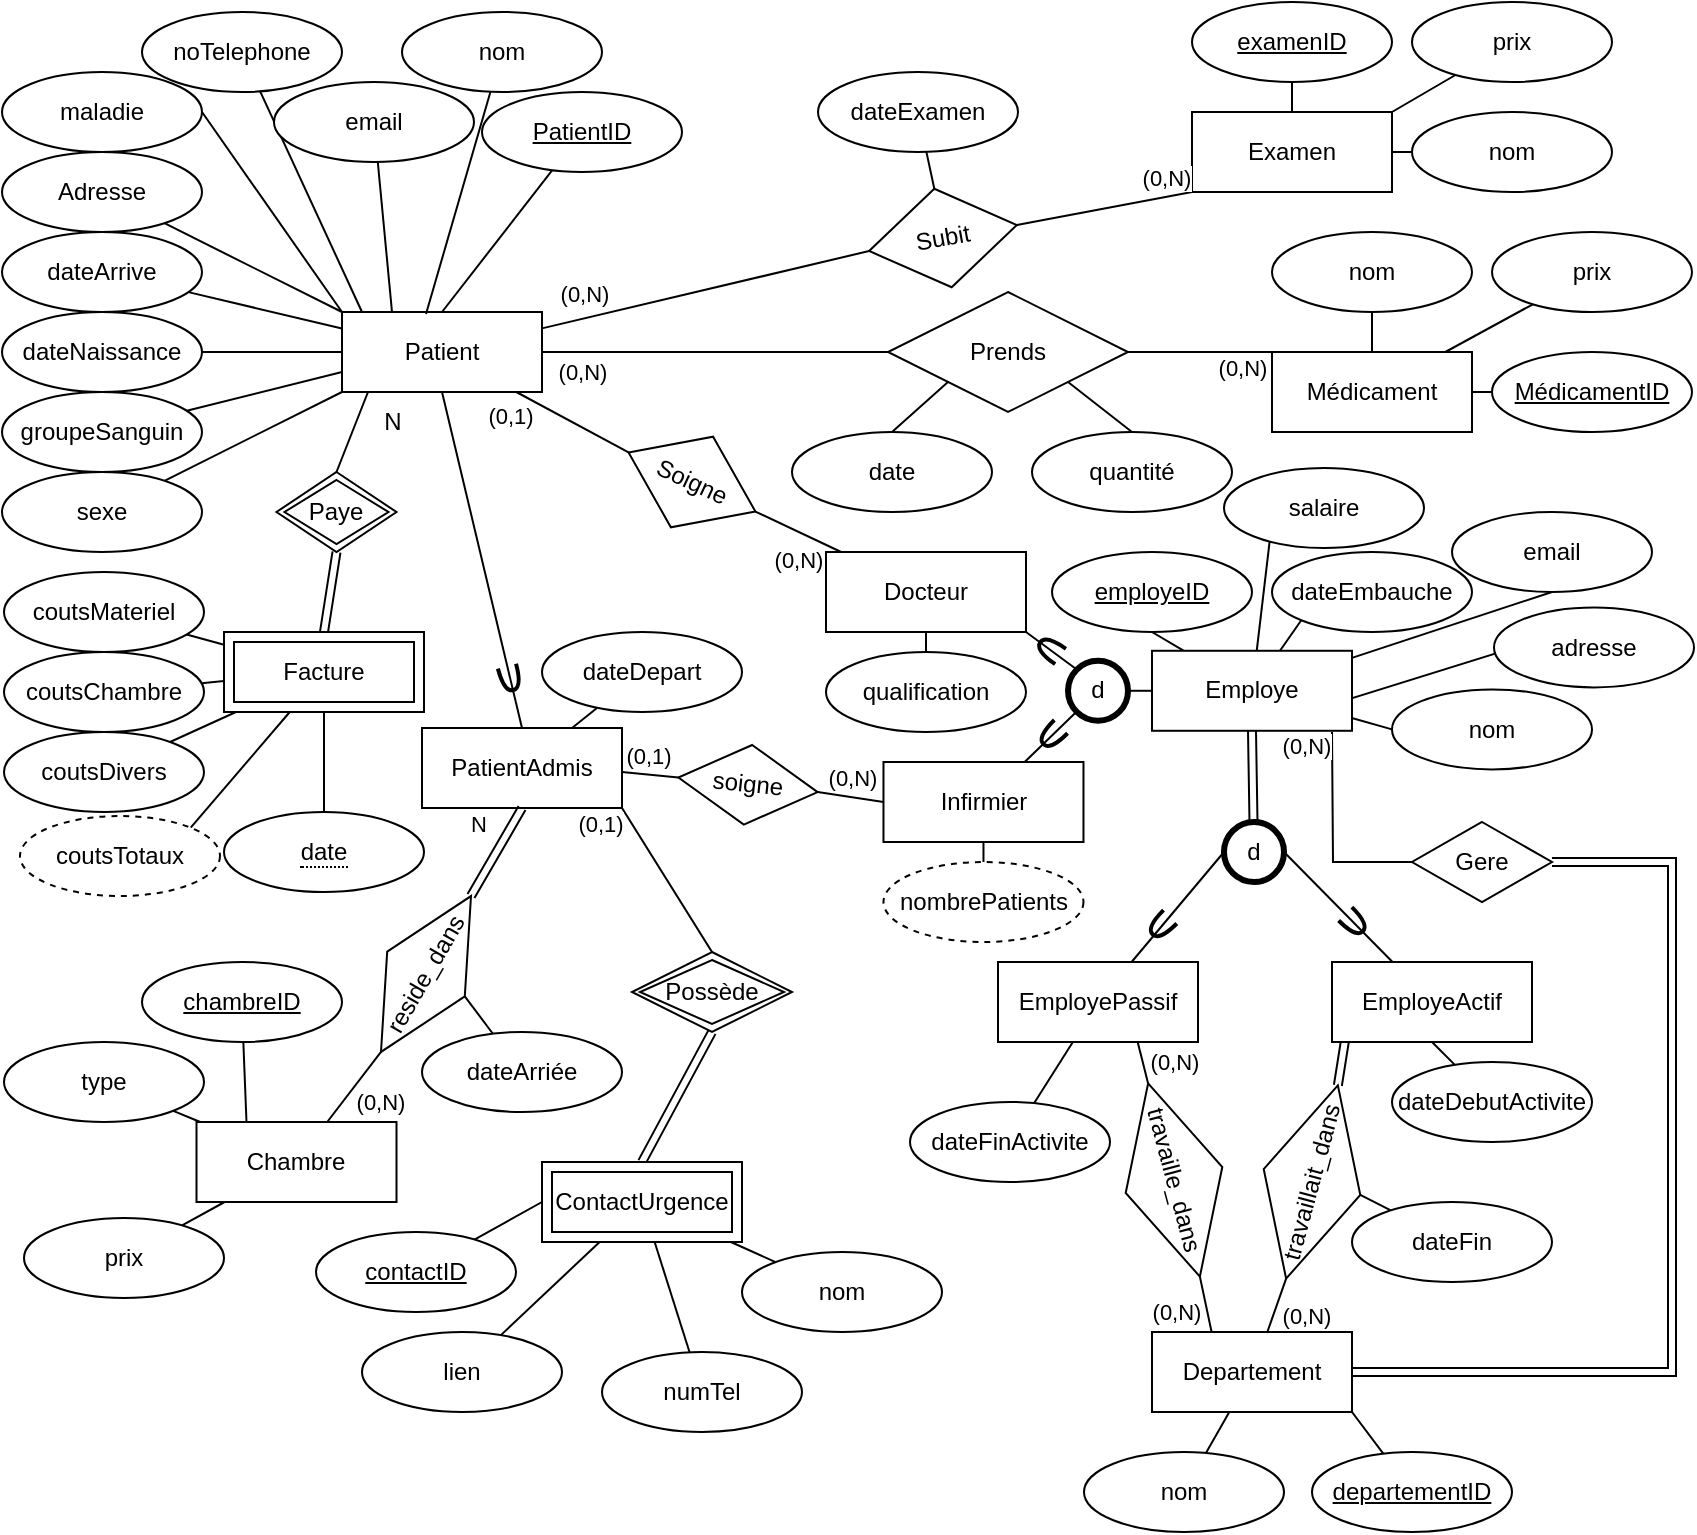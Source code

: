 <mxfile version="20.8.20" type="github">
  <diagram name="Page-1" id="qBoD2ZsBaunNpLL0Oo1G">
    <mxGraphModel dx="1031" dy="769" grid="1" gridSize="10" guides="1" tooltips="1" connect="1" arrows="1" fold="1" page="1" pageScale="1" pageWidth="850" pageHeight="1100" math="0" shadow="0">
      <root>
        <mxCell id="0" />
        <mxCell id="1" parent="0" />
        <mxCell id="vceHFDfhIRzJlf2px4Dt-62" style="edgeStyle=none;rounded=0;orthogonalLoop=1;jettySize=auto;html=1;entryX=0.5;entryY=0;entryDx=0;entryDy=0;endArrow=none;endFill=0;" parent="1" target="vceHFDfhIRzJlf2px4Dt-60" edge="1">
          <mxGeometry relative="1" as="geometry">
            <mxPoint x="183" y="210" as="sourcePoint" />
          </mxGeometry>
        </mxCell>
        <mxCell id="i8X8CRlsHBdfFFiEm0mp-13" style="rounded=0;orthogonalLoop=1;jettySize=auto;html=1;entryX=0;entryY=0.5;entryDx=0;entryDy=0;endArrow=none;endFill=0;" edge="1" parent="1" source="vceHFDfhIRzJlf2px4Dt-1" target="vceHFDfhIRzJlf2px4Dt-27">
          <mxGeometry relative="1" as="geometry" />
        </mxCell>
        <mxCell id="i8X8CRlsHBdfFFiEm0mp-14" value="(0,N)" style="edgeLabel;html=1;align=center;verticalAlign=middle;resizable=0;points=[];" vertex="1" connectable="0" parent="i8X8CRlsHBdfFFiEm0mp-13">
          <mxGeometry x="0.178" relative="1" as="geometry">
            <mxPoint x="-76" y="5" as="offset" />
          </mxGeometry>
        </mxCell>
        <mxCell id="i8X8CRlsHBdfFFiEm0mp-19" style="edgeStyle=none;rounded=0;orthogonalLoop=1;jettySize=auto;html=1;entryX=0;entryY=0.5;entryDx=0;entryDy=0;endArrow=none;endFill=0;" edge="1" parent="1" source="vceHFDfhIRzJlf2px4Dt-1" target="vceHFDfhIRzJlf2px4Dt-77">
          <mxGeometry relative="1" as="geometry" />
        </mxCell>
        <mxCell id="i8X8CRlsHBdfFFiEm0mp-20" value="(0,1)" style="edgeLabel;html=1;align=center;verticalAlign=middle;resizable=0;points=[];" vertex="1" connectable="0" parent="i8X8CRlsHBdfFFiEm0mp-19">
          <mxGeometry x="-0.345" y="-3" relative="1" as="geometry">
            <mxPoint x="-20" y="-1" as="offset" />
          </mxGeometry>
        </mxCell>
        <mxCell id="vceHFDfhIRzJlf2px4Dt-1" value="Patient" style="whiteSpace=wrap;html=1;align=center;" parent="1" vertex="1">
          <mxGeometry x="170" y="170" width="100" height="40" as="geometry" />
        </mxCell>
        <mxCell id="vceHFDfhIRzJlf2px4Dt-3" style="rounded=0;orthogonalLoop=1;jettySize=auto;html=1;entryX=0.5;entryY=0;entryDx=0;entryDy=0;endArrow=none;endFill=0;" parent="1" source="vceHFDfhIRzJlf2px4Dt-2" target="vceHFDfhIRzJlf2px4Dt-1" edge="1">
          <mxGeometry relative="1" as="geometry" />
        </mxCell>
        <mxCell id="vceHFDfhIRzJlf2px4Dt-2" value="PatientID" style="ellipse;whiteSpace=wrap;html=1;align=center;fontStyle=4;" parent="1" vertex="1">
          <mxGeometry x="240" y="60" width="100" height="40" as="geometry" />
        </mxCell>
        <mxCell id="vceHFDfhIRzJlf2px4Dt-7" style="edgeStyle=none;rounded=0;orthogonalLoop=1;jettySize=auto;html=1;entryX=0.42;entryY=0.026;entryDx=0;entryDy=0;entryPerimeter=0;endArrow=none;endFill=0;" parent="1" source="vceHFDfhIRzJlf2px4Dt-4" target="vceHFDfhIRzJlf2px4Dt-1" edge="1">
          <mxGeometry relative="1" as="geometry" />
        </mxCell>
        <mxCell id="vceHFDfhIRzJlf2px4Dt-4" value="nom" style="ellipse;whiteSpace=wrap;html=1;align=center;" parent="1" vertex="1">
          <mxGeometry x="200" y="20" width="100" height="40" as="geometry" />
        </mxCell>
        <mxCell id="vceHFDfhIRzJlf2px4Dt-23" style="edgeStyle=none;rounded=0;orthogonalLoop=1;jettySize=auto;html=1;endArrow=none;endFill=0;" parent="1" source="vceHFDfhIRzJlf2px4Dt-5" edge="1">
          <mxGeometry relative="1" as="geometry">
            <mxPoint x="180" y="170" as="targetPoint" />
          </mxGeometry>
        </mxCell>
        <mxCell id="vceHFDfhIRzJlf2px4Dt-5" value="noTelephone" style="ellipse;whiteSpace=wrap;html=1;align=center;" parent="1" vertex="1">
          <mxGeometry x="70" y="20" width="100" height="40" as="geometry" />
        </mxCell>
        <mxCell id="vceHFDfhIRzJlf2px4Dt-8" style="edgeStyle=none;rounded=0;orthogonalLoop=1;jettySize=auto;html=1;entryX=0.25;entryY=0;entryDx=0;entryDy=0;endArrow=none;endFill=0;" parent="1" source="vceHFDfhIRzJlf2px4Dt-6" target="vceHFDfhIRzJlf2px4Dt-1" edge="1">
          <mxGeometry relative="1" as="geometry" />
        </mxCell>
        <mxCell id="vceHFDfhIRzJlf2px4Dt-6" value="email" style="ellipse;whiteSpace=wrap;html=1;align=center;" parent="1" vertex="1">
          <mxGeometry x="136" y="55" width="100" height="40" as="geometry" />
        </mxCell>
        <mxCell id="vceHFDfhIRzJlf2px4Dt-12" style="edgeStyle=none;rounded=0;orthogonalLoop=1;jettySize=auto;html=1;entryX=0;entryY=0;entryDx=0;entryDy=0;endArrow=none;endFill=0;exitX=1;exitY=0.5;exitDx=0;exitDy=0;" parent="1" source="vceHFDfhIRzJlf2px4Dt-10" target="vceHFDfhIRzJlf2px4Dt-1" edge="1">
          <mxGeometry relative="1" as="geometry" />
        </mxCell>
        <mxCell id="vceHFDfhIRzJlf2px4Dt-10" value="maladie" style="ellipse;whiteSpace=wrap;html=1;align=center;" parent="1" vertex="1">
          <mxGeometry y="50" width="100" height="40" as="geometry" />
        </mxCell>
        <mxCell id="vceHFDfhIRzJlf2px4Dt-22" style="edgeStyle=none;rounded=0;orthogonalLoop=1;jettySize=auto;html=1;entryX=0;entryY=0.75;entryDx=0;entryDy=0;endArrow=none;endFill=0;" parent="1" source="vceHFDfhIRzJlf2px4Dt-14" target="vceHFDfhIRzJlf2px4Dt-1" edge="1">
          <mxGeometry relative="1" as="geometry" />
        </mxCell>
        <mxCell id="vceHFDfhIRzJlf2px4Dt-14" value="groupeSanguin" style="ellipse;whiteSpace=wrap;html=1;align=center;" parent="1" vertex="1">
          <mxGeometry y="210" width="100" height="40" as="geometry" />
        </mxCell>
        <mxCell id="vceHFDfhIRzJlf2px4Dt-21" style="edgeStyle=none;rounded=0;orthogonalLoop=1;jettySize=auto;html=1;endArrow=none;endFill=0;" parent="1" source="vceHFDfhIRzJlf2px4Dt-15" target="vceHFDfhIRzJlf2px4Dt-1" edge="1">
          <mxGeometry relative="1" as="geometry" />
        </mxCell>
        <mxCell id="vceHFDfhIRzJlf2px4Dt-15" value="dateNaissance" style="ellipse;whiteSpace=wrap;html=1;align=center;" parent="1" vertex="1">
          <mxGeometry y="170" width="100" height="40" as="geometry" />
        </mxCell>
        <mxCell id="vceHFDfhIRzJlf2px4Dt-20" style="edgeStyle=none;rounded=0;orthogonalLoop=1;jettySize=auto;html=1;endArrow=none;endFill=0;" parent="1" source="vceHFDfhIRzJlf2px4Dt-16" target="vceHFDfhIRzJlf2px4Dt-1" edge="1">
          <mxGeometry relative="1" as="geometry" />
        </mxCell>
        <mxCell id="vceHFDfhIRzJlf2px4Dt-16" value="dateArrive" style="ellipse;whiteSpace=wrap;html=1;align=center;" parent="1" vertex="1">
          <mxGeometry y="130" width="100" height="40" as="geometry" />
        </mxCell>
        <mxCell id="vceHFDfhIRzJlf2px4Dt-18" value="" style="edgeStyle=none;rounded=0;orthogonalLoop=1;jettySize=auto;html=1;endArrow=none;endFill=0;entryX=0;entryY=0;entryDx=0;entryDy=0;" parent="1" source="vceHFDfhIRzJlf2px4Dt-17" target="vceHFDfhIRzJlf2px4Dt-1" edge="1">
          <mxGeometry relative="1" as="geometry" />
        </mxCell>
        <mxCell id="vceHFDfhIRzJlf2px4Dt-17" value="Adresse" style="ellipse;whiteSpace=wrap;html=1;align=center;" parent="1" vertex="1">
          <mxGeometry y="90" width="100" height="40" as="geometry" />
        </mxCell>
        <mxCell id="vceHFDfhIRzJlf2px4Dt-25" style="edgeStyle=none;rounded=0;orthogonalLoop=1;jettySize=auto;html=1;endArrow=none;endFill=0;" parent="1" source="vceHFDfhIRzJlf2px4Dt-24" edge="1">
          <mxGeometry relative="1" as="geometry">
            <mxPoint x="170" y="210" as="targetPoint" />
          </mxGeometry>
        </mxCell>
        <mxCell id="vceHFDfhIRzJlf2px4Dt-24" value="sexe" style="ellipse;whiteSpace=wrap;html=1;align=center;" parent="1" vertex="1">
          <mxGeometry y="250" width="100" height="40" as="geometry" />
        </mxCell>
        <mxCell id="vceHFDfhIRzJlf2px4Dt-36" style="edgeStyle=none;rounded=0;orthogonalLoop=1;jettySize=auto;html=1;endArrow=none;endFill=0;" parent="1" source="vceHFDfhIRzJlf2px4Dt-26" target="vceHFDfhIRzJlf2px4Dt-32" edge="1">
          <mxGeometry relative="1" as="geometry" />
        </mxCell>
        <mxCell id="vceHFDfhIRzJlf2px4Dt-26" value="Examen" style="whiteSpace=wrap;html=1;align=center;" parent="1" vertex="1">
          <mxGeometry x="595" y="70" width="100" height="40" as="geometry" />
        </mxCell>
        <mxCell id="vceHFDfhIRzJlf2px4Dt-30" style="edgeStyle=none;rounded=0;orthogonalLoop=1;jettySize=auto;html=1;entryX=0;entryY=1;entryDx=0;entryDy=0;endArrow=none;endFill=0;exitX=1;exitY=0.5;exitDx=0;exitDy=0;" parent="1" source="vceHFDfhIRzJlf2px4Dt-27" target="vceHFDfhIRzJlf2px4Dt-26" edge="1">
          <mxGeometry relative="1" as="geometry" />
        </mxCell>
        <mxCell id="i8X8CRlsHBdfFFiEm0mp-12" value="(0,N)" style="edgeLabel;html=1;align=center;verticalAlign=middle;resizable=0;points=[];" vertex="1" connectable="0" parent="vceHFDfhIRzJlf2px4Dt-30">
          <mxGeometry x="0.406" y="2" relative="1" as="geometry">
            <mxPoint x="13" y="-10" as="offset" />
          </mxGeometry>
        </mxCell>
        <mxCell id="vceHFDfhIRzJlf2px4Dt-27" value="Subit" style="shape=rhombus;perimeter=rhombusPerimeter;whiteSpace=wrap;html=1;align=center;rotation=-10;" parent="1" vertex="1">
          <mxGeometry x="433" y="108" width="75" height="50" as="geometry" />
        </mxCell>
        <mxCell id="vceHFDfhIRzJlf2px4Dt-29" style="edgeStyle=none;rounded=0;orthogonalLoop=1;jettySize=auto;html=1;entryX=0.5;entryY=0;entryDx=0;entryDy=0;endArrow=none;endFill=0;" parent="1" source="vceHFDfhIRzJlf2px4Dt-28" target="vceHFDfhIRzJlf2px4Dt-27" edge="1">
          <mxGeometry relative="1" as="geometry" />
        </mxCell>
        <mxCell id="vceHFDfhIRzJlf2px4Dt-28" value="dateExamen" style="ellipse;whiteSpace=wrap;html=1;align=center;" parent="1" vertex="1">
          <mxGeometry x="408" y="50" width="100" height="40" as="geometry" />
        </mxCell>
        <mxCell id="vceHFDfhIRzJlf2px4Dt-32" value="examenID" style="ellipse;whiteSpace=wrap;html=1;align=center;fontStyle=4;" parent="1" vertex="1">
          <mxGeometry x="595" y="15" width="100" height="40" as="geometry" />
        </mxCell>
        <mxCell id="vceHFDfhIRzJlf2px4Dt-38" style="edgeStyle=none;rounded=0;orthogonalLoop=1;jettySize=auto;html=1;endArrow=none;endFill=0;" parent="1" source="vceHFDfhIRzJlf2px4Dt-33" target="vceHFDfhIRzJlf2px4Dt-26" edge="1">
          <mxGeometry relative="1" as="geometry" />
        </mxCell>
        <mxCell id="vceHFDfhIRzJlf2px4Dt-33" value="nom" style="ellipse;whiteSpace=wrap;html=1;align=center;" parent="1" vertex="1">
          <mxGeometry x="705" y="70" width="100" height="40" as="geometry" />
        </mxCell>
        <mxCell id="vceHFDfhIRzJlf2px4Dt-37" style="edgeStyle=none;rounded=0;orthogonalLoop=1;jettySize=auto;html=1;entryX=1;entryY=0;entryDx=0;entryDy=0;endArrow=none;endFill=0;" parent="1" source="vceHFDfhIRzJlf2px4Dt-34" target="vceHFDfhIRzJlf2px4Dt-26" edge="1">
          <mxGeometry relative="1" as="geometry" />
        </mxCell>
        <mxCell id="vceHFDfhIRzJlf2px4Dt-34" value="prix" style="ellipse;whiteSpace=wrap;html=1;align=center;" parent="1" vertex="1">
          <mxGeometry x="705" y="15" width="100" height="40" as="geometry" />
        </mxCell>
        <mxCell id="vceHFDfhIRzJlf2px4Dt-40" style="edgeStyle=none;rounded=0;orthogonalLoop=1;jettySize=auto;html=1;entryX=1;entryY=0.5;entryDx=0;entryDy=0;endArrow=none;endFill=0;exitX=0;exitY=0.5;exitDx=0;exitDy=0;" parent="1" source="vceHFDfhIRzJlf2px4Dt-39" target="vceHFDfhIRzJlf2px4Dt-1" edge="1">
          <mxGeometry relative="1" as="geometry" />
        </mxCell>
        <mxCell id="i8X8CRlsHBdfFFiEm0mp-15" value="(0,N)" style="edgeLabel;html=1;align=center;verticalAlign=middle;resizable=0;points=[];" vertex="1" connectable="0" parent="vceHFDfhIRzJlf2px4Dt-40">
          <mxGeometry x="-0.166" y="-2" relative="1" as="geometry">
            <mxPoint x="-81" y="12" as="offset" />
          </mxGeometry>
        </mxCell>
        <mxCell id="vceHFDfhIRzJlf2px4Dt-44" style="edgeStyle=none;rounded=0;orthogonalLoop=1;jettySize=auto;html=1;exitX=0;exitY=1;exitDx=0;exitDy=0;entryX=0.5;entryY=0;entryDx=0;entryDy=0;endArrow=none;endFill=0;" parent="1" source="vceHFDfhIRzJlf2px4Dt-39" target="vceHFDfhIRzJlf2px4Dt-42" edge="1">
          <mxGeometry relative="1" as="geometry" />
        </mxCell>
        <mxCell id="vceHFDfhIRzJlf2px4Dt-46" style="edgeStyle=none;rounded=0;orthogonalLoop=1;jettySize=auto;html=1;endArrow=none;endFill=0;" parent="1" source="vceHFDfhIRzJlf2px4Dt-39" edge="1">
          <mxGeometry relative="1" as="geometry">
            <mxPoint x="645" y="190" as="targetPoint" />
          </mxGeometry>
        </mxCell>
        <mxCell id="i8X8CRlsHBdfFFiEm0mp-16" value="(0,N)" style="edgeLabel;html=1;align=center;verticalAlign=middle;resizable=0;points=[];" vertex="1" connectable="0" parent="vceHFDfhIRzJlf2px4Dt-46">
          <mxGeometry x="-0.294" y="3" relative="1" as="geometry">
            <mxPoint x="28" y="11" as="offset" />
          </mxGeometry>
        </mxCell>
        <mxCell id="vceHFDfhIRzJlf2px4Dt-39" value="Prends" style="shape=rhombus;perimeter=rhombusPerimeter;whiteSpace=wrap;html=1;align=center;" parent="1" vertex="1">
          <mxGeometry x="443" y="160" width="120" height="60" as="geometry" />
        </mxCell>
        <mxCell id="vceHFDfhIRzJlf2px4Dt-43" style="edgeStyle=none;rounded=0;orthogonalLoop=1;jettySize=auto;html=1;exitX=0.5;exitY=0;exitDx=0;exitDy=0;entryX=1;entryY=1;entryDx=0;entryDy=0;endArrow=none;endFill=0;" parent="1" source="vceHFDfhIRzJlf2px4Dt-41" target="vceHFDfhIRzJlf2px4Dt-39" edge="1">
          <mxGeometry relative="1" as="geometry" />
        </mxCell>
        <mxCell id="vceHFDfhIRzJlf2px4Dt-41" value="quantité" style="ellipse;whiteSpace=wrap;html=1;align=center;" parent="1" vertex="1">
          <mxGeometry x="515" y="230" width="100" height="40" as="geometry" />
        </mxCell>
        <mxCell id="vceHFDfhIRzJlf2px4Dt-42" value="date" style="ellipse;whiteSpace=wrap;html=1;align=center;" parent="1" vertex="1">
          <mxGeometry x="395" y="230" width="100" height="40" as="geometry" />
        </mxCell>
        <mxCell id="vceHFDfhIRzJlf2px4Dt-51" style="edgeStyle=none;rounded=0;orthogonalLoop=1;jettySize=auto;html=1;entryX=0.5;entryY=1;entryDx=0;entryDy=0;endArrow=none;endFill=0;" parent="1" source="vceHFDfhIRzJlf2px4Dt-45" target="vceHFDfhIRzJlf2px4Dt-49" edge="1">
          <mxGeometry relative="1" as="geometry" />
        </mxCell>
        <mxCell id="vceHFDfhIRzJlf2px4Dt-52" style="edgeStyle=none;rounded=0;orthogonalLoop=1;jettySize=auto;html=1;endArrow=none;endFill=0;" parent="1" source="vceHFDfhIRzJlf2px4Dt-45" target="vceHFDfhIRzJlf2px4Dt-48" edge="1">
          <mxGeometry relative="1" as="geometry" />
        </mxCell>
        <mxCell id="vceHFDfhIRzJlf2px4Dt-53" style="edgeStyle=none;rounded=0;orthogonalLoop=1;jettySize=auto;html=1;endArrow=none;endFill=0;" parent="1" source="vceHFDfhIRzJlf2px4Dt-45" target="vceHFDfhIRzJlf2px4Dt-47" edge="1">
          <mxGeometry relative="1" as="geometry" />
        </mxCell>
        <mxCell id="vceHFDfhIRzJlf2px4Dt-45" value="Médicament" style="whiteSpace=wrap;html=1;align=center;" parent="1" vertex="1">
          <mxGeometry x="635" y="190" width="100" height="40" as="geometry" />
        </mxCell>
        <mxCell id="vceHFDfhIRzJlf2px4Dt-47" value="MédicamentID" style="ellipse;whiteSpace=wrap;html=1;align=center;fontStyle=4;" parent="1" vertex="1">
          <mxGeometry x="745" y="190" width="100" height="40" as="geometry" />
        </mxCell>
        <mxCell id="vceHFDfhIRzJlf2px4Dt-48" value="prix" style="ellipse;whiteSpace=wrap;html=1;align=center;" parent="1" vertex="1">
          <mxGeometry x="745" y="130" width="100" height="40" as="geometry" />
        </mxCell>
        <mxCell id="vceHFDfhIRzJlf2px4Dt-49" value="nom" style="ellipse;whiteSpace=wrap;html=1;align=center;" parent="1" vertex="1">
          <mxGeometry x="635" y="130" width="100" height="40" as="geometry" />
        </mxCell>
        <mxCell id="vceHFDfhIRzJlf2px4Dt-64" style="edgeStyle=none;shape=link;rounded=0;orthogonalLoop=1;jettySize=auto;html=1;entryX=0.5;entryY=1;entryDx=0;entryDy=0;endArrow=none;endFill=0;exitX=0.5;exitY=0;exitDx=0;exitDy=0;" parent="1" source="vceHFDfhIRzJlf2px4Dt-54" target="vceHFDfhIRzJlf2px4Dt-60" edge="1">
          <mxGeometry relative="1" as="geometry" />
        </mxCell>
        <mxCell id="vceHFDfhIRzJlf2px4Dt-70" style="edgeStyle=none;rounded=0;orthogonalLoop=1;jettySize=auto;html=1;endArrow=none;endFill=0;" parent="1" source="vceHFDfhIRzJlf2px4Dt-54" target="vceHFDfhIRzJlf2px4Dt-69" edge="1">
          <mxGeometry relative="1" as="geometry" />
        </mxCell>
        <mxCell id="vceHFDfhIRzJlf2px4Dt-71" style="edgeStyle=none;rounded=0;orthogonalLoop=1;jettySize=auto;html=1;endArrow=none;endFill=0;" parent="1" source="vceHFDfhIRzJlf2px4Dt-54" target="vceHFDfhIRzJlf2px4Dt-68" edge="1">
          <mxGeometry relative="1" as="geometry" />
        </mxCell>
        <mxCell id="vceHFDfhIRzJlf2px4Dt-72" style="edgeStyle=none;rounded=0;orthogonalLoop=1;jettySize=auto;html=1;endArrow=none;endFill=0;" parent="1" source="vceHFDfhIRzJlf2px4Dt-54" target="vceHFDfhIRzJlf2px4Dt-66" edge="1">
          <mxGeometry relative="1" as="geometry" />
        </mxCell>
        <mxCell id="vceHFDfhIRzJlf2px4Dt-73" style="edgeStyle=none;rounded=0;orthogonalLoop=1;jettySize=auto;html=1;entryX=1;entryY=0;entryDx=0;entryDy=0;endArrow=none;endFill=0;" parent="1" source="vceHFDfhIRzJlf2px4Dt-54" target="vceHFDfhIRzJlf2px4Dt-67" edge="1">
          <mxGeometry relative="1" as="geometry" />
        </mxCell>
        <mxCell id="vceHFDfhIRzJlf2px4Dt-74" style="edgeStyle=none;rounded=0;orthogonalLoop=1;jettySize=auto;html=1;entryX=0.5;entryY=0;entryDx=0;entryDy=0;endArrow=none;endFill=0;" parent="1" source="vceHFDfhIRzJlf2px4Dt-54" target="vceHFDfhIRzJlf2px4Dt-65" edge="1">
          <mxGeometry relative="1" as="geometry" />
        </mxCell>
        <mxCell id="vceHFDfhIRzJlf2px4Dt-54" value="Facture" style="shape=ext;margin=3;double=1;whiteSpace=wrap;html=1;align=center;" parent="1" vertex="1">
          <mxGeometry x="111" y="330" width="100" height="40" as="geometry" />
        </mxCell>
        <mxCell id="vceHFDfhIRzJlf2px4Dt-60" value="Paye" style="shape=rhombus;double=1;perimeter=rhombusPerimeter;whiteSpace=wrap;html=1;align=center;rotation=0;" parent="1" vertex="1">
          <mxGeometry x="137.25" y="250" width="60" height="40" as="geometry" />
        </mxCell>
        <mxCell id="vceHFDfhIRzJlf2px4Dt-65" value="&lt;span style=&quot;border-bottom: 1px dotted&quot;&gt;date&lt;/span&gt;" style="ellipse;whiteSpace=wrap;html=1;align=center;" parent="1" vertex="1">
          <mxGeometry x="111" y="420" width="100" height="40" as="geometry" />
        </mxCell>
        <mxCell id="vceHFDfhIRzJlf2px4Dt-66" value="coutsDivers" style="ellipse;whiteSpace=wrap;html=1;align=center;" parent="1" vertex="1">
          <mxGeometry x="1" y="380" width="100" height="40" as="geometry" />
        </mxCell>
        <mxCell id="vceHFDfhIRzJlf2px4Dt-67" value="coutsTotaux" style="ellipse;whiteSpace=wrap;html=1;align=center;dashed=1;" parent="1" vertex="1">
          <mxGeometry x="9" y="422" width="100" height="40" as="geometry" />
        </mxCell>
        <mxCell id="vceHFDfhIRzJlf2px4Dt-68" value="coutsChambre" style="ellipse;whiteSpace=wrap;html=1;align=center;" parent="1" vertex="1">
          <mxGeometry x="1" y="340" width="100" height="40" as="geometry" />
        </mxCell>
        <mxCell id="vceHFDfhIRzJlf2px4Dt-69" value="coutsMateriel" style="ellipse;whiteSpace=wrap;html=1;align=center;" parent="1" vertex="1">
          <mxGeometry x="1" y="300" width="100" height="40" as="geometry" />
        </mxCell>
        <mxCell id="vceHFDfhIRzJlf2px4Dt-96" style="edgeStyle=none;rounded=0;orthogonalLoop=1;jettySize=auto;html=1;entryX=0;entryY=0;entryDx=0;entryDy=0;endArrow=none;endFill=0;exitX=1;exitY=1;exitDx=0;exitDy=0;" parent="1" source="vceHFDfhIRzJlf2px4Dt-75" target="vceHFDfhIRzJlf2px4Dt-92" edge="1">
          <mxGeometry relative="1" as="geometry" />
        </mxCell>
        <mxCell id="vceHFDfhIRzJlf2px4Dt-142" style="edgeStyle=none;rounded=0;orthogonalLoop=1;jettySize=auto;html=1;entryX=1;entryY=0.5;entryDx=0;entryDy=0;endArrow=none;endFill=0;" parent="1" source="vceHFDfhIRzJlf2px4Dt-75" target="vceHFDfhIRzJlf2px4Dt-77" edge="1">
          <mxGeometry relative="1" as="geometry" />
        </mxCell>
        <mxCell id="i8X8CRlsHBdfFFiEm0mp-18" value="(0,N)" style="edgeLabel;html=1;align=center;verticalAlign=middle;resizable=0;points=[];" vertex="1" connectable="0" parent="vceHFDfhIRzJlf2px4Dt-142">
          <mxGeometry x="0.584" y="-3" relative="1" as="geometry">
            <mxPoint x="11" y="22" as="offset" />
          </mxGeometry>
        </mxCell>
        <mxCell id="vceHFDfhIRzJlf2px4Dt-75" value="Docteur" style="whiteSpace=wrap;html=1;align=center;" parent="1" vertex="1">
          <mxGeometry x="412" y="290" width="100" height="40" as="geometry" />
        </mxCell>
        <mxCell id="vceHFDfhIRzJlf2px4Dt-77" value="Soigne" style="shape=rhombus;perimeter=rhombusPerimeter;whiteSpace=wrap;html=1;align=center;rotation=25;" parent="1" vertex="1">
          <mxGeometry x="310" y="230" width="70" height="50" as="geometry" />
        </mxCell>
        <mxCell id="vceHFDfhIRzJlf2px4Dt-81" style="edgeStyle=none;rounded=0;orthogonalLoop=1;jettySize=auto;html=1;endArrow=none;endFill=0;" parent="1" source="vceHFDfhIRzJlf2px4Dt-80" target="vceHFDfhIRzJlf2px4Dt-75" edge="1">
          <mxGeometry relative="1" as="geometry" />
        </mxCell>
        <mxCell id="vceHFDfhIRzJlf2px4Dt-80" value="qualification" style="ellipse;whiteSpace=wrap;html=1;align=center;" parent="1" vertex="1">
          <mxGeometry x="412" y="340" width="100" height="40" as="geometry" />
        </mxCell>
        <mxCell id="vceHFDfhIRzJlf2px4Dt-144" style="edgeStyle=none;rounded=0;orthogonalLoop=1;jettySize=auto;html=1;endArrow=none;endFill=0;" parent="1" source="vceHFDfhIRzJlf2px4Dt-82" target="vceHFDfhIRzJlf2px4Dt-143" edge="1">
          <mxGeometry relative="1" as="geometry" />
        </mxCell>
        <mxCell id="vceHFDfhIRzJlf2px4Dt-82" value="PatientAdmis" style="whiteSpace=wrap;html=1;align=center;" parent="1" vertex="1">
          <mxGeometry x="210" y="378" width="100" height="40" as="geometry" />
        </mxCell>
        <mxCell id="vceHFDfhIRzJlf2px4Dt-85" style="edgeStyle=none;rounded=0;orthogonalLoop=1;jettySize=auto;html=1;entryX=0.5;entryY=1;entryDx=0;entryDy=0;endArrow=none;endFill=0;exitX=0.5;exitY=0;exitDx=0;exitDy=0;" parent="1" source="vceHFDfhIRzJlf2px4Dt-82" target="vceHFDfhIRzJlf2px4Dt-1" edge="1">
          <mxGeometry relative="1" as="geometry">
            <mxPoint x="250" y="320" as="sourcePoint" />
          </mxGeometry>
        </mxCell>
        <mxCell id="vceHFDfhIRzJlf2px4Dt-86" value="" style="shape=requiredInterface;html=1;verticalLabelPosition=bottom;sketch=0;strokeWidth=2;rotation=75;" parent="1" vertex="1">
          <mxGeometry x="247.89" y="348.39" width="12.39" height="9.39" as="geometry" />
        </mxCell>
        <mxCell id="vceHFDfhIRzJlf2px4Dt-88" value="Infirmier" style="whiteSpace=wrap;html=1;align=center;strokeWidth=1;" parent="1" vertex="1">
          <mxGeometry x="440.74" y="395" width="100" height="40" as="geometry" />
        </mxCell>
        <mxCell id="vceHFDfhIRzJlf2px4Dt-90" style="edgeStyle=none;rounded=0;orthogonalLoop=1;jettySize=auto;html=1;endArrow=none;endFill=0;" parent="1" source="vceHFDfhIRzJlf2px4Dt-89" target="vceHFDfhIRzJlf2px4Dt-88" edge="1">
          <mxGeometry relative="1" as="geometry" />
        </mxCell>
        <mxCell id="vceHFDfhIRzJlf2px4Dt-89" value="nombrePatients" style="ellipse;whiteSpace=wrap;html=1;align=center;strokeWidth=1;dashed=1;" parent="1" vertex="1">
          <mxGeometry x="440.74" y="445" width="100" height="40" as="geometry" />
        </mxCell>
        <mxCell id="vceHFDfhIRzJlf2px4Dt-93" style="edgeStyle=none;rounded=0;orthogonalLoop=1;jettySize=auto;html=1;entryX=1;entryY=0.5;entryDx=0;entryDy=0;endArrow=none;endFill=0;" parent="1" source="vceHFDfhIRzJlf2px4Dt-91" target="vceHFDfhIRzJlf2px4Dt-92" edge="1">
          <mxGeometry relative="1" as="geometry" />
        </mxCell>
        <mxCell id="vceHFDfhIRzJlf2px4Dt-114" style="edgeStyle=none;rounded=0;orthogonalLoop=1;jettySize=auto;html=1;entryX=0.5;entryY=1;entryDx=0;entryDy=0;endArrow=none;endFill=0;" parent="1" source="vceHFDfhIRzJlf2px4Dt-91" target="vceHFDfhIRzJlf2px4Dt-99" edge="1">
          <mxGeometry relative="1" as="geometry" />
        </mxCell>
        <mxCell id="vceHFDfhIRzJlf2px4Dt-115" style="edgeStyle=none;rounded=0;orthogonalLoop=1;jettySize=auto;html=1;entryX=0.231;entryY=0.857;entryDx=0;entryDy=0;endArrow=none;endFill=0;entryPerimeter=0;" parent="1" source="vceHFDfhIRzJlf2px4Dt-91" target="vceHFDfhIRzJlf2px4Dt-109" edge="1">
          <mxGeometry relative="1" as="geometry" />
        </mxCell>
        <mxCell id="vceHFDfhIRzJlf2px4Dt-116" style="edgeStyle=none;rounded=0;orthogonalLoop=1;jettySize=auto;html=1;entryX=0;entryY=1;entryDx=0;entryDy=0;endArrow=none;endFill=0;" parent="1" source="vceHFDfhIRzJlf2px4Dt-91" target="vceHFDfhIRzJlf2px4Dt-108" edge="1">
          <mxGeometry relative="1" as="geometry" />
        </mxCell>
        <mxCell id="vceHFDfhIRzJlf2px4Dt-117" style="edgeStyle=none;rounded=0;orthogonalLoop=1;jettySize=auto;html=1;entryX=0.5;entryY=1;entryDx=0;entryDy=0;endArrow=none;endFill=0;" parent="1" source="vceHFDfhIRzJlf2px4Dt-91" target="vceHFDfhIRzJlf2px4Dt-110" edge="1">
          <mxGeometry relative="1" as="geometry" />
        </mxCell>
        <mxCell id="vceHFDfhIRzJlf2px4Dt-118" style="edgeStyle=none;rounded=0;orthogonalLoop=1;jettySize=auto;html=1;entryX=0;entryY=0.5;entryDx=0;entryDy=0;endArrow=none;endFill=0;exitX=0.999;exitY=0.84;exitDx=0;exitDy=0;exitPerimeter=0;" parent="1" source="vceHFDfhIRzJlf2px4Dt-91" target="vceHFDfhIRzJlf2px4Dt-100" edge="1">
          <mxGeometry relative="1" as="geometry" />
        </mxCell>
        <mxCell id="vceHFDfhIRzJlf2px4Dt-119" style="edgeStyle=none;rounded=0;orthogonalLoop=1;jettySize=auto;html=1;endArrow=none;endFill=0;entryX=0.656;entryY=0.072;entryDx=0;entryDy=0;entryPerimeter=0;" parent="1" target="vceHFDfhIRzJlf2px4Dt-111" edge="1">
          <mxGeometry relative="1" as="geometry">
            <mxPoint x="624" y="379" as="sourcePoint" />
            <mxPoint x="615" y="430" as="targetPoint" />
          </mxGeometry>
        </mxCell>
        <mxCell id="vceHFDfhIRzJlf2px4Dt-91" value="Employe" style="whiteSpace=wrap;html=1;align=center;strokeWidth=1;" parent="1" vertex="1">
          <mxGeometry x="575" y="339.39" width="100" height="40" as="geometry" />
        </mxCell>
        <mxCell id="vceHFDfhIRzJlf2px4Dt-95" style="edgeStyle=none;rounded=0;orthogonalLoop=1;jettySize=auto;html=1;endArrow=none;endFill=0;entryX=1;entryY=0;entryDx=0;entryDy=0;startArrow=none;" parent="1" target="vceHFDfhIRzJlf2px4Dt-88" edge="1">
          <mxGeometry relative="1" as="geometry">
            <mxPoint x="514.74" y="426.4" as="targetPoint" />
            <mxPoint x="540.708" y="395.961" as="sourcePoint" />
          </mxGeometry>
        </mxCell>
        <mxCell id="i8X8CRlsHBdfFFiEm0mp-36" style="edgeStyle=none;rounded=0;orthogonalLoop=1;jettySize=auto;html=1;endArrow=none;endFill=0;" edge="1" parent="1" source="vceHFDfhIRzJlf2px4Dt-92" target="vceHFDfhIRzJlf2px4Dt-88">
          <mxGeometry relative="1" as="geometry" />
        </mxCell>
        <mxCell id="vceHFDfhIRzJlf2px4Dt-92" value="d" style="ellipse;whiteSpace=wrap;html=1;aspect=fixed;strokeWidth=3;" parent="1" vertex="1">
          <mxGeometry x="533" y="344.39" width="30" height="30" as="geometry" />
        </mxCell>
        <mxCell id="vceHFDfhIRzJlf2px4Dt-97" value="" style="shape=requiredInterface;html=1;verticalLabelPosition=bottom;sketch=0;strokeWidth=2;rotation=125;direction=south;" parent="1" vertex="1">
          <mxGeometry x="519.5" y="332.5" width="9.39" height="12.39" as="geometry" />
        </mxCell>
        <mxCell id="vceHFDfhIRzJlf2px4Dt-99" value="employeID" style="ellipse;whiteSpace=wrap;html=1;align=center;fontStyle=4;strokeWidth=1;" parent="1" vertex="1">
          <mxGeometry x="525" y="290" width="100" height="40" as="geometry" />
        </mxCell>
        <mxCell id="vceHFDfhIRzJlf2px4Dt-100" value="nom" style="ellipse;whiteSpace=wrap;html=1;align=center;strokeWidth=1;" parent="1" vertex="1">
          <mxGeometry x="695" y="358.69" width="100" height="40" as="geometry" />
        </mxCell>
        <mxCell id="vceHFDfhIRzJlf2px4Dt-108" value="dateEmbauche" style="ellipse;whiteSpace=wrap;html=1;align=center;strokeWidth=1;" parent="1" vertex="1">
          <mxGeometry x="635" y="290" width="100" height="40" as="geometry" />
        </mxCell>
        <mxCell id="vceHFDfhIRzJlf2px4Dt-109" value="salaire" style="ellipse;whiteSpace=wrap;html=1;align=center;strokeWidth=1;" parent="1" vertex="1">
          <mxGeometry x="611" y="248" width="100" height="40" as="geometry" />
        </mxCell>
        <mxCell id="vceHFDfhIRzJlf2px4Dt-110" value="email" style="ellipse;whiteSpace=wrap;html=1;align=center;strokeWidth=1;" parent="1" vertex="1">
          <mxGeometry x="725" y="270" width="100" height="40" as="geometry" />
        </mxCell>
        <mxCell id="vceHFDfhIRzJlf2px4Dt-111" value="adresse" style="ellipse;whiteSpace=wrap;html=1;align=center;strokeWidth=1;" parent="1" vertex="1">
          <mxGeometry x="746" y="317.69" width="100" height="40" as="geometry" />
        </mxCell>
        <mxCell id="vceHFDfhIRzJlf2px4Dt-127" style="edgeStyle=none;rounded=0;orthogonalLoop=1;jettySize=auto;html=1;entryX=0.5;entryY=1;entryDx=0;entryDy=0;endArrow=none;endFill=0;shape=link;" parent="1" source="vceHFDfhIRzJlf2px4Dt-120" target="vceHFDfhIRzJlf2px4Dt-91" edge="1">
          <mxGeometry relative="1" as="geometry" />
        </mxCell>
        <mxCell id="vceHFDfhIRzJlf2px4Dt-120" value="d" style="ellipse;whiteSpace=wrap;html=1;aspect=fixed;strokeWidth=3;" parent="1" vertex="1">
          <mxGeometry x="611" y="425" width="30" height="30" as="geometry" />
        </mxCell>
        <mxCell id="vceHFDfhIRzJlf2px4Dt-121" value="" style="shape=requiredInterface;html=1;verticalLabelPosition=bottom;sketch=0;strokeWidth=2;rotation=-45;direction=west;" parent="1" vertex="1">
          <mxGeometry x="573.5" y="472.11" width="12.39" height="9.39" as="geometry" />
        </mxCell>
        <mxCell id="vceHFDfhIRzJlf2px4Dt-122" value="" style="shape=requiredInterface;html=1;verticalLabelPosition=bottom;sketch=0;strokeWidth=2;rotation=45;" parent="1" vertex="1">
          <mxGeometry x="669.81" y="470.61" width="12.39" height="9.39" as="geometry" />
        </mxCell>
        <mxCell id="vceHFDfhIRzJlf2px4Dt-126" style="edgeStyle=none;rounded=0;orthogonalLoop=1;jettySize=auto;html=1;entryX=1;entryY=0.5;entryDx=0;entryDy=0;endArrow=none;endFill=0;" parent="1" source="vceHFDfhIRzJlf2px4Dt-123" target="vceHFDfhIRzJlf2px4Dt-120" edge="1">
          <mxGeometry relative="1" as="geometry" />
        </mxCell>
        <mxCell id="vceHFDfhIRzJlf2px4Dt-123" value="EmployeActif" style="whiteSpace=wrap;html=1;align=center;strokeWidth=1;" parent="1" vertex="1">
          <mxGeometry x="665" y="495" width="100" height="40" as="geometry" />
        </mxCell>
        <mxCell id="vceHFDfhIRzJlf2px4Dt-125" style="edgeStyle=none;rounded=0;orthogonalLoop=1;jettySize=auto;html=1;entryX=0;entryY=0.5;entryDx=0;entryDy=0;endArrow=none;endFill=0;" parent="1" source="vceHFDfhIRzJlf2px4Dt-124" target="vceHFDfhIRzJlf2px4Dt-120" edge="1">
          <mxGeometry relative="1" as="geometry" />
        </mxCell>
        <mxCell id="vceHFDfhIRzJlf2px4Dt-124" value="EmployePassif" style="whiteSpace=wrap;html=1;align=center;strokeWidth=1;" parent="1" vertex="1">
          <mxGeometry x="498.0" y="495" width="100" height="40" as="geometry" />
        </mxCell>
        <mxCell id="vceHFDfhIRzJlf2px4Dt-128" value="Departement" style="whiteSpace=wrap;html=1;align=center;strokeWidth=1;" parent="1" vertex="1">
          <mxGeometry x="575" y="680" width="100" height="40" as="geometry" />
        </mxCell>
        <mxCell id="vceHFDfhIRzJlf2px4Dt-134" style="rounded=0;orthogonalLoop=1;jettySize=auto;html=1;endArrow=none;endFill=0;exitX=0;exitY=0.5;exitDx=0;exitDy=0;edgeStyle=orthogonalEdgeStyle;" parent="1" source="vceHFDfhIRzJlf2px4Dt-132" edge="1">
          <mxGeometry relative="1" as="geometry">
            <mxPoint x="665" y="380" as="targetPoint" />
          </mxGeometry>
        </mxCell>
        <mxCell id="i8X8CRlsHBdfFFiEm0mp-43" value="(0,N)" style="edgeLabel;html=1;align=center;verticalAlign=middle;resizable=0;points=[];" vertex="1" connectable="0" parent="vceHFDfhIRzJlf2px4Dt-134">
          <mxGeometry x="0.176" y="-4" relative="1" as="geometry">
            <mxPoint x="-18" y="-36" as="offset" />
          </mxGeometry>
        </mxCell>
        <mxCell id="vceHFDfhIRzJlf2px4Dt-135" style="edgeStyle=orthogonalEdgeStyle;rounded=0;orthogonalLoop=1;jettySize=auto;html=1;entryX=1;entryY=0.5;entryDx=0;entryDy=0;endArrow=none;endFill=0;exitX=1;exitY=0.5;exitDx=0;exitDy=0;shape=link;" parent="1" source="vceHFDfhIRzJlf2px4Dt-132" target="vceHFDfhIRzJlf2px4Dt-128" edge="1">
          <mxGeometry relative="1" as="geometry">
            <Array as="points">
              <mxPoint x="835" y="445" />
              <mxPoint x="835" y="700" />
            </Array>
          </mxGeometry>
        </mxCell>
        <mxCell id="vceHFDfhIRzJlf2px4Dt-132" value="Gere" style="shape=rhombus;perimeter=rhombusPerimeter;whiteSpace=wrap;html=1;align=center;strokeWidth=1;rotation=0;" parent="1" vertex="1">
          <mxGeometry x="705" y="425" width="70" height="40" as="geometry" />
        </mxCell>
        <mxCell id="vceHFDfhIRzJlf2px4Dt-139" style="rounded=0;orthogonalLoop=1;jettySize=auto;html=1;entryX=0.5;entryY=1;entryDx=0;entryDy=0;endArrow=none;endFill=0;" parent="1" source="vceHFDfhIRzJlf2px4Dt-136" target="vceHFDfhIRzJlf2px4Dt-123" edge="1">
          <mxGeometry relative="1" as="geometry" />
        </mxCell>
        <mxCell id="vceHFDfhIRzJlf2px4Dt-136" value="dateDebutActivite" style="ellipse;whiteSpace=wrap;html=1;align=center;strokeWidth=1;" parent="1" vertex="1">
          <mxGeometry x="695" y="545" width="100" height="40" as="geometry" />
        </mxCell>
        <mxCell id="vceHFDfhIRzJlf2px4Dt-141" style="edgeStyle=none;rounded=0;orthogonalLoop=1;jettySize=auto;html=1;endArrow=none;endFill=0;" parent="1" source="vceHFDfhIRzJlf2px4Dt-140" target="vceHFDfhIRzJlf2px4Dt-124" edge="1">
          <mxGeometry relative="1" as="geometry" />
        </mxCell>
        <mxCell id="vceHFDfhIRzJlf2px4Dt-140" value="dateFinActivite" style="ellipse;whiteSpace=wrap;html=1;align=center;strokeWidth=1;" parent="1" vertex="1">
          <mxGeometry x="454" y="565" width="100" height="40" as="geometry" />
        </mxCell>
        <mxCell id="vceHFDfhIRzJlf2px4Dt-143" value="dateDepart" style="ellipse;whiteSpace=wrap;html=1;align=center;strokeWidth=1;" parent="1" vertex="1">
          <mxGeometry x="270" y="330" width="100" height="40" as="geometry" />
        </mxCell>
        <mxCell id="vceHFDfhIRzJlf2px4Dt-148" style="edgeStyle=none;rounded=0;orthogonalLoop=1;jettySize=auto;html=1;endArrow=none;endFill=0;exitX=1;exitY=0.5;exitDx=0;exitDy=0;entryX=0;entryY=0.5;entryDx=0;entryDy=0;" parent="1" source="vceHFDfhIRzJlf2px4Dt-146" target="vceHFDfhIRzJlf2px4Dt-88" edge="1">
          <mxGeometry relative="1" as="geometry">
            <mxPoint x="438.74" y="415" as="targetPoint" />
            <mxPoint x="423.548" y="413.658" as="sourcePoint" />
          </mxGeometry>
        </mxCell>
        <mxCell id="i8X8CRlsHBdfFFiEm0mp-34" value="(0,N)" style="edgeLabel;html=1;align=center;verticalAlign=middle;resizable=0;points=[];" vertex="1" connectable="0" parent="vceHFDfhIRzJlf2px4Dt-148">
          <mxGeometry x="-0.345" relative="1" as="geometry">
            <mxPoint x="6" y="-9" as="offset" />
          </mxGeometry>
        </mxCell>
        <mxCell id="vceHFDfhIRzJlf2px4Dt-149" style="edgeStyle=none;rounded=0;orthogonalLoop=1;jettySize=auto;html=1;endArrow=none;endFill=0;exitX=0;exitY=0.5;exitDx=0;exitDy=0;" parent="1" source="vceHFDfhIRzJlf2px4Dt-146" edge="1">
          <mxGeometry relative="1" as="geometry">
            <mxPoint x="310" y="400" as="targetPoint" />
          </mxGeometry>
        </mxCell>
        <mxCell id="i8X8CRlsHBdfFFiEm0mp-33" value="(0,1)" style="edgeLabel;html=1;align=center;verticalAlign=middle;resizable=0;points=[];" vertex="1" connectable="0" parent="vceHFDfhIRzJlf2px4Dt-149">
          <mxGeometry x="0.582" relative="1" as="geometry">
            <mxPoint x="7" y="-9" as="offset" />
          </mxGeometry>
        </mxCell>
        <mxCell id="vceHFDfhIRzJlf2px4Dt-146" value="soigne" style="shape=rhombus;perimeter=rhombusPerimeter;whiteSpace=wrap;html=1;align=center;strokeWidth=1;rotation=6;" parent="1" vertex="1">
          <mxGeometry x="338" y="386.39" width="70" height="40" as="geometry" />
        </mxCell>
        <mxCell id="vceHFDfhIRzJlf2px4Dt-153" value="Chambre" style="whiteSpace=wrap;html=1;align=center;strokeWidth=1;" parent="1" vertex="1">
          <mxGeometry x="97.25" y="575" width="100" height="40" as="geometry" />
        </mxCell>
        <mxCell id="vceHFDfhIRzJlf2px4Dt-157" style="edgeStyle=none;rounded=0;orthogonalLoop=1;jettySize=auto;html=1;entryX=0.5;entryY=1;entryDx=0;entryDy=0;endArrow=none;endFill=0;exitX=1;exitY=0.5;exitDx=0;exitDy=0;shape=link;" parent="1" source="vceHFDfhIRzJlf2px4Dt-156" target="vceHFDfhIRzJlf2px4Dt-82" edge="1">
          <mxGeometry relative="1" as="geometry" />
        </mxCell>
        <mxCell id="i8X8CRlsHBdfFFiEm0mp-26" value="N" style="edgeLabel;html=1;align=center;verticalAlign=middle;resizable=0;points=[];" vertex="1" connectable="0" parent="vceHFDfhIRzJlf2px4Dt-157">
          <mxGeometry x="-0.364" y="-6" relative="1" as="geometry">
            <mxPoint x="-10" y="-25" as="offset" />
          </mxGeometry>
        </mxCell>
        <mxCell id="vceHFDfhIRzJlf2px4Dt-158" style="edgeStyle=none;rounded=0;orthogonalLoop=1;jettySize=auto;html=1;endArrow=none;endFill=0;exitX=0;exitY=0.5;exitDx=0;exitDy=0;" parent="1" source="vceHFDfhIRzJlf2px4Dt-156" target="vceHFDfhIRzJlf2px4Dt-153" edge="1">
          <mxGeometry relative="1" as="geometry" />
        </mxCell>
        <mxCell id="i8X8CRlsHBdfFFiEm0mp-30" value="(0,N)" style="edgeLabel;html=1;align=center;verticalAlign=middle;resizable=0;points=[];" vertex="1" connectable="0" parent="vceHFDfhIRzJlf2px4Dt-158">
          <mxGeometry x="0.453" y="5" relative="1" as="geometry">
            <mxPoint x="15" y="-4" as="offset" />
          </mxGeometry>
        </mxCell>
        <mxCell id="vceHFDfhIRzJlf2px4Dt-156" value="reside_dans" style="shape=rhombus;perimeter=rhombusPerimeter;whiteSpace=wrap;html=1;align=center;strokeWidth=1;rotation=-60;" parent="1" vertex="1">
          <mxGeometry x="167" y="478.6" width="90" height="44.81" as="geometry" />
        </mxCell>
        <mxCell id="vceHFDfhIRzJlf2px4Dt-161" style="edgeStyle=none;rounded=0;orthogonalLoop=1;jettySize=auto;html=1;endArrow=none;endFill=0;entryX=1;entryY=1;entryDx=0;entryDy=0;exitX=0.5;exitY=0;exitDx=0;exitDy=0;" parent="1" source="i8X8CRlsHBdfFFiEm0mp-1" target="vceHFDfhIRzJlf2px4Dt-82" edge="1">
          <mxGeometry relative="1" as="geometry">
            <mxPoint x="353.043" y="490.0" as="sourcePoint" />
          </mxGeometry>
        </mxCell>
        <mxCell id="i8X8CRlsHBdfFFiEm0mp-32" value="(0,1)" style="edgeLabel;html=1;align=center;verticalAlign=middle;resizable=0;points=[];" vertex="1" connectable="0" parent="vceHFDfhIRzJlf2px4Dt-161">
          <mxGeometry x="0.15" y="3" relative="1" as="geometry">
            <mxPoint x="-28" y="-24" as="offset" />
          </mxGeometry>
        </mxCell>
        <mxCell id="vceHFDfhIRzJlf2px4Dt-165" style="edgeStyle=none;rounded=0;orthogonalLoop=1;jettySize=auto;html=1;entryX=0.5;entryY=0;entryDx=0;entryDy=0;endArrow=none;endFill=0;exitX=0.5;exitY=1;exitDx=0;exitDy=0;shape=link;" parent="1" source="i8X8CRlsHBdfFFiEm0mp-1" target="vceHFDfhIRzJlf2px4Dt-164" edge="1">
          <mxGeometry relative="1" as="geometry">
            <mxPoint x="354.412" y="530.0" as="sourcePoint" />
          </mxGeometry>
        </mxCell>
        <mxCell id="vceHFDfhIRzJlf2px4Dt-164" value="ContactUrgence" style="shape=ext;margin=3;double=1;whiteSpace=wrap;html=1;align=center;strokeWidth=1;" parent="1" vertex="1">
          <mxGeometry x="270" y="595" width="100" height="40" as="geometry" />
        </mxCell>
        <mxCell id="vceHFDfhIRzJlf2px4Dt-200" style="edgeStyle=none;rounded=0;orthogonalLoop=1;jettySize=auto;html=1;endArrow=none;endFill=0;exitX=0;exitY=0.5;exitDx=0;exitDy=0;entryX=0.699;entryY=1.005;entryDx=0;entryDy=0;entryPerimeter=0;" parent="1" source="vceHFDfhIRzJlf2px4Dt-166" target="vceHFDfhIRzJlf2px4Dt-124" edge="1">
          <mxGeometry relative="1" as="geometry">
            <mxPoint x="570" y="550" as="sourcePoint" />
          </mxGeometry>
        </mxCell>
        <mxCell id="i8X8CRlsHBdfFFiEm0mp-39" value="(0,N)" style="edgeLabel;html=1;align=center;verticalAlign=middle;resizable=0;points=[];" vertex="1" connectable="0" parent="vceHFDfhIRzJlf2px4Dt-200">
          <mxGeometry x="-0.241" relative="1" as="geometry">
            <mxPoint x="15" y="-3" as="offset" />
          </mxGeometry>
        </mxCell>
        <mxCell id="vceHFDfhIRzJlf2px4Dt-203" style="edgeStyle=none;rounded=0;orthogonalLoop=1;jettySize=auto;html=1;entryX=0.298;entryY=0.001;entryDx=0;entryDy=0;endArrow=none;endFill=0;exitX=1;exitY=0.5;exitDx=0;exitDy=0;entryPerimeter=0;" parent="1" source="vceHFDfhIRzJlf2px4Dt-166" target="vceHFDfhIRzJlf2px4Dt-128" edge="1">
          <mxGeometry relative="1" as="geometry" />
        </mxCell>
        <mxCell id="i8X8CRlsHBdfFFiEm0mp-40" value="(0,N)" style="edgeLabel;html=1;align=center;verticalAlign=middle;resizable=0;points=[];" vertex="1" connectable="0" parent="vceHFDfhIRzJlf2px4Dt-203">
          <mxGeometry x="-0.496" y="-1" relative="1" as="geometry">
            <mxPoint x="-13" y="10" as="offset" />
          </mxGeometry>
        </mxCell>
        <mxCell id="vceHFDfhIRzJlf2px4Dt-166" value="travaille_dans" style="shape=rhombus;perimeter=rhombusPerimeter;whiteSpace=wrap;html=1;align=center;strokeWidth=1;rotation=75;" parent="1" vertex="1">
          <mxGeometry x="536" y="579" width="100" height="50" as="geometry" />
        </mxCell>
        <mxCell id="vceHFDfhIRzJlf2px4Dt-201" style="edgeStyle=none;rounded=0;orthogonalLoop=1;jettySize=auto;html=1;entryX=0.064;entryY=0.997;entryDx=0;entryDy=0;endArrow=none;endFill=0;exitX=1;exitY=0.5;exitDx=0;exitDy=0;entryPerimeter=0;shape=link;" parent="1" source="vceHFDfhIRzJlf2px4Dt-169" target="vceHFDfhIRzJlf2px4Dt-123" edge="1">
          <mxGeometry relative="1" as="geometry" />
        </mxCell>
        <mxCell id="vceHFDfhIRzJlf2px4Dt-202" style="edgeStyle=none;rounded=0;orthogonalLoop=1;jettySize=auto;html=1;entryX=0.575;entryY=0.012;entryDx=0;entryDy=0;endArrow=none;endFill=0;exitX=0;exitY=0.5;exitDx=0;exitDy=0;entryPerimeter=0;" parent="1" source="vceHFDfhIRzJlf2px4Dt-169" target="vceHFDfhIRzJlf2px4Dt-128" edge="1">
          <mxGeometry relative="1" as="geometry" />
        </mxCell>
        <mxCell id="i8X8CRlsHBdfFFiEm0mp-42" value="(0,N)" style="edgeLabel;html=1;align=center;verticalAlign=middle;resizable=0;points=[];" vertex="1" connectable="0" parent="vceHFDfhIRzJlf2px4Dt-202">
          <mxGeometry x="-0.448" y="1" relative="1" as="geometry">
            <mxPoint x="11" y="11" as="offset" />
          </mxGeometry>
        </mxCell>
        <mxCell id="vceHFDfhIRzJlf2px4Dt-169" value="travaillait_dans" style="shape=rhombus;perimeter=rhombusPerimeter;whiteSpace=wrap;html=1;align=center;strokeWidth=1;rotation=-75;" parent="1" vertex="1">
          <mxGeometry x="605" y="580" width="100" height="50" as="geometry" />
        </mxCell>
        <mxCell id="vceHFDfhIRzJlf2px4Dt-205" style="edgeStyle=none;rounded=0;orthogonalLoop=1;jettySize=auto;html=1;entryX=0.5;entryY=1;entryDx=0;entryDy=0;endArrow=none;endFill=0;" parent="1" source="vceHFDfhIRzJlf2px4Dt-172" target="vceHFDfhIRzJlf2px4Dt-169" edge="1">
          <mxGeometry relative="1" as="geometry" />
        </mxCell>
        <mxCell id="vceHFDfhIRzJlf2px4Dt-172" value="dateFin" style="ellipse;whiteSpace=wrap;html=1;align=center;strokeWidth=1;" parent="1" vertex="1">
          <mxGeometry x="675" y="615" width="100" height="40" as="geometry" />
        </mxCell>
        <mxCell id="vceHFDfhIRzJlf2px4Dt-175" style="edgeStyle=none;rounded=0;orthogonalLoop=1;jettySize=auto;html=1;entryX=1;entryY=1;entryDx=0;entryDy=0;endArrow=none;endFill=0;" parent="1" source="vceHFDfhIRzJlf2px4Dt-174" target="vceHFDfhIRzJlf2px4Dt-128" edge="1">
          <mxGeometry relative="1" as="geometry" />
        </mxCell>
        <mxCell id="vceHFDfhIRzJlf2px4Dt-174" value="departementID" style="ellipse;whiteSpace=wrap;html=1;align=center;fontStyle=4;strokeWidth=1;" parent="1" vertex="1">
          <mxGeometry x="655" y="740" width="100" height="40" as="geometry" />
        </mxCell>
        <mxCell id="vceHFDfhIRzJlf2px4Dt-178" style="edgeStyle=none;rounded=0;orthogonalLoop=1;jettySize=auto;html=1;endArrow=none;endFill=0;" parent="1" source="vceHFDfhIRzJlf2px4Dt-177" target="vceHFDfhIRzJlf2px4Dt-128" edge="1">
          <mxGeometry relative="1" as="geometry" />
        </mxCell>
        <mxCell id="vceHFDfhIRzJlf2px4Dt-177" value="nom" style="ellipse;whiteSpace=wrap;html=1;align=center;strokeWidth=1;" parent="1" vertex="1">
          <mxGeometry x="541" y="740" width="100" height="40" as="geometry" />
        </mxCell>
        <mxCell id="vceHFDfhIRzJlf2px4Dt-180" style="edgeStyle=none;rounded=0;orthogonalLoop=1;jettySize=auto;html=1;entryX=0.25;entryY=0;entryDx=0;entryDy=0;endArrow=none;endFill=0;" parent="1" source="vceHFDfhIRzJlf2px4Dt-179" target="vceHFDfhIRzJlf2px4Dt-153" edge="1">
          <mxGeometry relative="1" as="geometry" />
        </mxCell>
        <mxCell id="vceHFDfhIRzJlf2px4Dt-179" value="chambreID" style="ellipse;whiteSpace=wrap;html=1;align=center;fontStyle=4;strokeWidth=1;" parent="1" vertex="1">
          <mxGeometry x="70" y="495" width="100" height="40" as="geometry" />
        </mxCell>
        <mxCell id="vceHFDfhIRzJlf2px4Dt-182" style="edgeStyle=none;rounded=0;orthogonalLoop=1;jettySize=auto;html=1;endArrow=none;endFill=0;" parent="1" source="vceHFDfhIRzJlf2px4Dt-181" target="vceHFDfhIRzJlf2px4Dt-153" edge="1">
          <mxGeometry relative="1" as="geometry" />
        </mxCell>
        <mxCell id="vceHFDfhIRzJlf2px4Dt-181" value="type" style="ellipse;whiteSpace=wrap;html=1;align=center;strokeWidth=1;" parent="1" vertex="1">
          <mxGeometry x="1" y="535" width="100" height="40" as="geometry" />
        </mxCell>
        <mxCell id="vceHFDfhIRzJlf2px4Dt-185" style="edgeStyle=none;rounded=0;orthogonalLoop=1;jettySize=auto;html=1;endArrow=none;endFill=0;" parent="1" source="vceHFDfhIRzJlf2px4Dt-183" target="vceHFDfhIRzJlf2px4Dt-153" edge="1">
          <mxGeometry relative="1" as="geometry" />
        </mxCell>
        <mxCell id="vceHFDfhIRzJlf2px4Dt-183" value="prix" style="ellipse;whiteSpace=wrap;html=1;align=center;strokeWidth=1;" parent="1" vertex="1">
          <mxGeometry x="11" y="623" width="100" height="40" as="geometry" />
        </mxCell>
        <mxCell id="vceHFDfhIRzJlf2px4Dt-187" style="edgeStyle=none;rounded=0;orthogonalLoop=1;jettySize=auto;html=1;entryX=0.5;entryY=1;entryDx=0;entryDy=0;endArrow=none;endFill=0;" parent="1" source="vceHFDfhIRzJlf2px4Dt-186" target="vceHFDfhIRzJlf2px4Dt-156" edge="1">
          <mxGeometry relative="1" as="geometry" />
        </mxCell>
        <mxCell id="vceHFDfhIRzJlf2px4Dt-186" value="dateArriée" style="ellipse;whiteSpace=wrap;html=1;align=center;strokeWidth=1;" parent="1" vertex="1">
          <mxGeometry x="210" y="530" width="100" height="40" as="geometry" />
        </mxCell>
        <mxCell id="vceHFDfhIRzJlf2px4Dt-189" style="edgeStyle=none;rounded=0;orthogonalLoop=1;jettySize=auto;html=1;entryX=0;entryY=0.5;entryDx=0;entryDy=0;endArrow=none;endFill=0;" parent="1" source="vceHFDfhIRzJlf2px4Dt-188" target="vceHFDfhIRzJlf2px4Dt-164" edge="1">
          <mxGeometry relative="1" as="geometry" />
        </mxCell>
        <mxCell id="vceHFDfhIRzJlf2px4Dt-188" value="contactID" style="ellipse;whiteSpace=wrap;html=1;align=center;fontStyle=4;strokeWidth=1;" parent="1" vertex="1">
          <mxGeometry x="157" y="630" width="100" height="40" as="geometry" />
        </mxCell>
        <mxCell id="vceHFDfhIRzJlf2px4Dt-198" style="edgeStyle=none;rounded=0;orthogonalLoop=1;jettySize=auto;html=1;endArrow=none;endFill=0;" parent="1" source="vceHFDfhIRzJlf2px4Dt-190" target="vceHFDfhIRzJlf2px4Dt-164" edge="1">
          <mxGeometry relative="1" as="geometry" />
        </mxCell>
        <mxCell id="vceHFDfhIRzJlf2px4Dt-190" value="lien" style="ellipse;whiteSpace=wrap;html=1;align=center;strokeWidth=1;" parent="1" vertex="1">
          <mxGeometry x="180" y="680" width="100" height="40" as="geometry" />
        </mxCell>
        <mxCell id="vceHFDfhIRzJlf2px4Dt-193" style="edgeStyle=none;rounded=0;orthogonalLoop=1;jettySize=auto;html=1;endArrow=none;endFill=0;" parent="1" source="vceHFDfhIRzJlf2px4Dt-191" target="vceHFDfhIRzJlf2px4Dt-164" edge="1">
          <mxGeometry relative="1" as="geometry" />
        </mxCell>
        <mxCell id="vceHFDfhIRzJlf2px4Dt-191" value="nom" style="ellipse;whiteSpace=wrap;html=1;align=center;strokeWidth=1;" parent="1" vertex="1">
          <mxGeometry x="370" y="640" width="100" height="40" as="geometry" />
        </mxCell>
        <mxCell id="vceHFDfhIRzJlf2px4Dt-199" style="edgeStyle=none;rounded=0;orthogonalLoop=1;jettySize=auto;html=1;endArrow=none;endFill=0;" parent="1" source="vceHFDfhIRzJlf2px4Dt-192" target="vceHFDfhIRzJlf2px4Dt-164" edge="1">
          <mxGeometry relative="1" as="geometry" />
        </mxCell>
        <mxCell id="vceHFDfhIRzJlf2px4Dt-192" value="numTel" style="ellipse;whiteSpace=wrap;html=1;align=center;strokeWidth=1;" parent="1" vertex="1">
          <mxGeometry x="300" y="690" width="100" height="40" as="geometry" />
        </mxCell>
        <mxCell id="i8X8CRlsHBdfFFiEm0mp-1" value="Possède" style="shape=rhombus;double=1;perimeter=rhombusPerimeter;whiteSpace=wrap;html=1;align=center;" vertex="1" parent="1">
          <mxGeometry x="315" y="490" width="80" height="40" as="geometry" />
        </mxCell>
        <mxCell id="i8X8CRlsHBdfFFiEm0mp-3" value="N" style="text;html=1;align=center;verticalAlign=middle;resizable=0;points=[];autosize=1;strokeColor=none;fillColor=none;" vertex="1" parent="1">
          <mxGeometry x="180" y="210" width="30" height="30" as="geometry" />
        </mxCell>
        <mxCell id="vceHFDfhIRzJlf2px4Dt-98" value="" style="shape=requiredInterface;html=1;verticalLabelPosition=bottom;sketch=0;strokeWidth=2;rotation=135;" parent="1" vertex="1">
          <mxGeometry x="518.89" y="377" width="12.39" height="9.39" as="geometry" />
        </mxCell>
      </root>
    </mxGraphModel>
  </diagram>
</mxfile>
